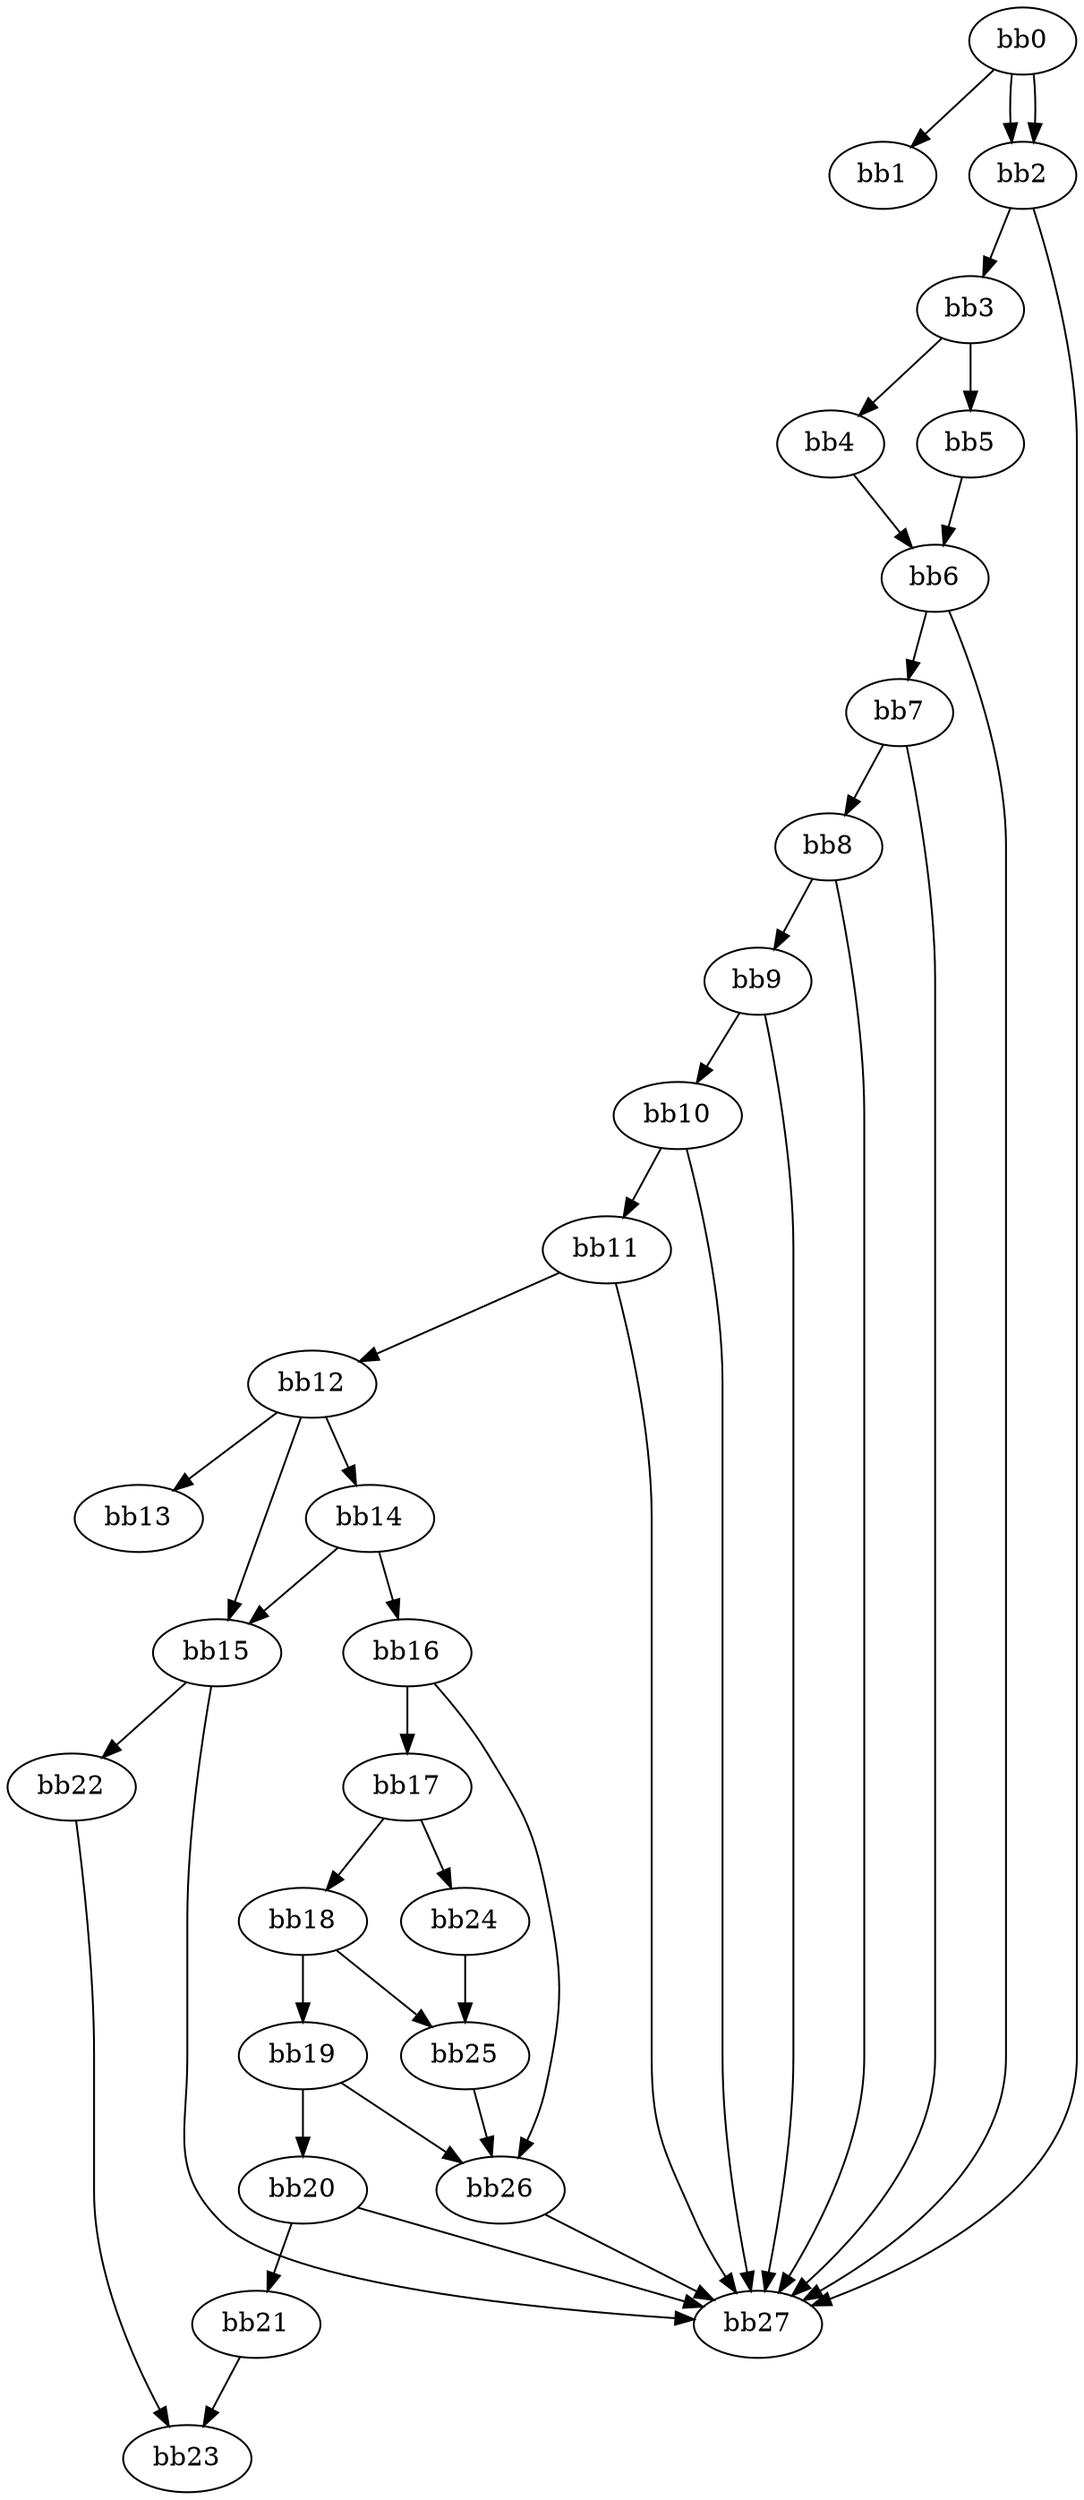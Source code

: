digraph {
    0 [ label = "bb0\l" ]
    1 [ label = "bb1\l" ]
    2 [ label = "bb2\l" ]
    3 [ label = "bb3\l" ]
    4 [ label = "bb4\l" ]
    5 [ label = "bb5\l" ]
    6 [ label = "bb6\l" ]
    7 [ label = "bb7\l" ]
    8 [ label = "bb8\l" ]
    9 [ label = "bb9\l" ]
    10 [ label = "bb10\l" ]
    11 [ label = "bb11\l" ]
    12 [ label = "bb12\l" ]
    13 [ label = "bb13\l" ]
    14 [ label = "bb14\l" ]
    15 [ label = "bb15\l" ]
    16 [ label = "bb16\l" ]
    17 [ label = "bb17\l" ]
    18 [ label = "bb18\l" ]
    19 [ label = "bb19\l" ]
    20 [ label = "bb20\l" ]
    21 [ label = "bb21\l" ]
    22 [ label = "bb22\l" ]
    23 [ label = "bb23\l" ]
    24 [ label = "bb24\l" ]
    25 [ label = "bb25\l" ]
    26 [ label = "bb26\l" ]
    27 [ label = "bb27\l" ]
    0 -> 1 [ ]
    0 -> 2 [ ]
    0 -> 2 [ ]
    2 -> 3 [ ]
    2 -> 27 [ ]
    3 -> 4 [ ]
    3 -> 5 [ ]
    4 -> 6 [ ]
    5 -> 6 [ ]
    6 -> 7 [ ]
    6 -> 27 [ ]
    7 -> 8 [ ]
    7 -> 27 [ ]
    8 -> 9 [ ]
    8 -> 27 [ ]
    9 -> 10 [ ]
    9 -> 27 [ ]
    10 -> 11 [ ]
    10 -> 27 [ ]
    11 -> 12 [ ]
    11 -> 27 [ ]
    12 -> 13 [ ]
    12 -> 14 [ ]
    12 -> 15 [ ]
    14 -> 15 [ ]
    14 -> 16 [ ]
    15 -> 22 [ ]
    15 -> 27 [ ]
    16 -> 17 [ ]
    16 -> 26 [ ]
    17 -> 18 [ ]
    17 -> 24 [ ]
    18 -> 19 [ ]
    18 -> 25 [ ]
    19 -> 20 [ ]
    19 -> 26 [ ]
    20 -> 21 [ ]
    20 -> 27 [ ]
    21 -> 23 [ ]
    22 -> 23 [ ]
    24 -> 25 [ ]
    25 -> 26 [ ]
    26 -> 27 [ ]
}


